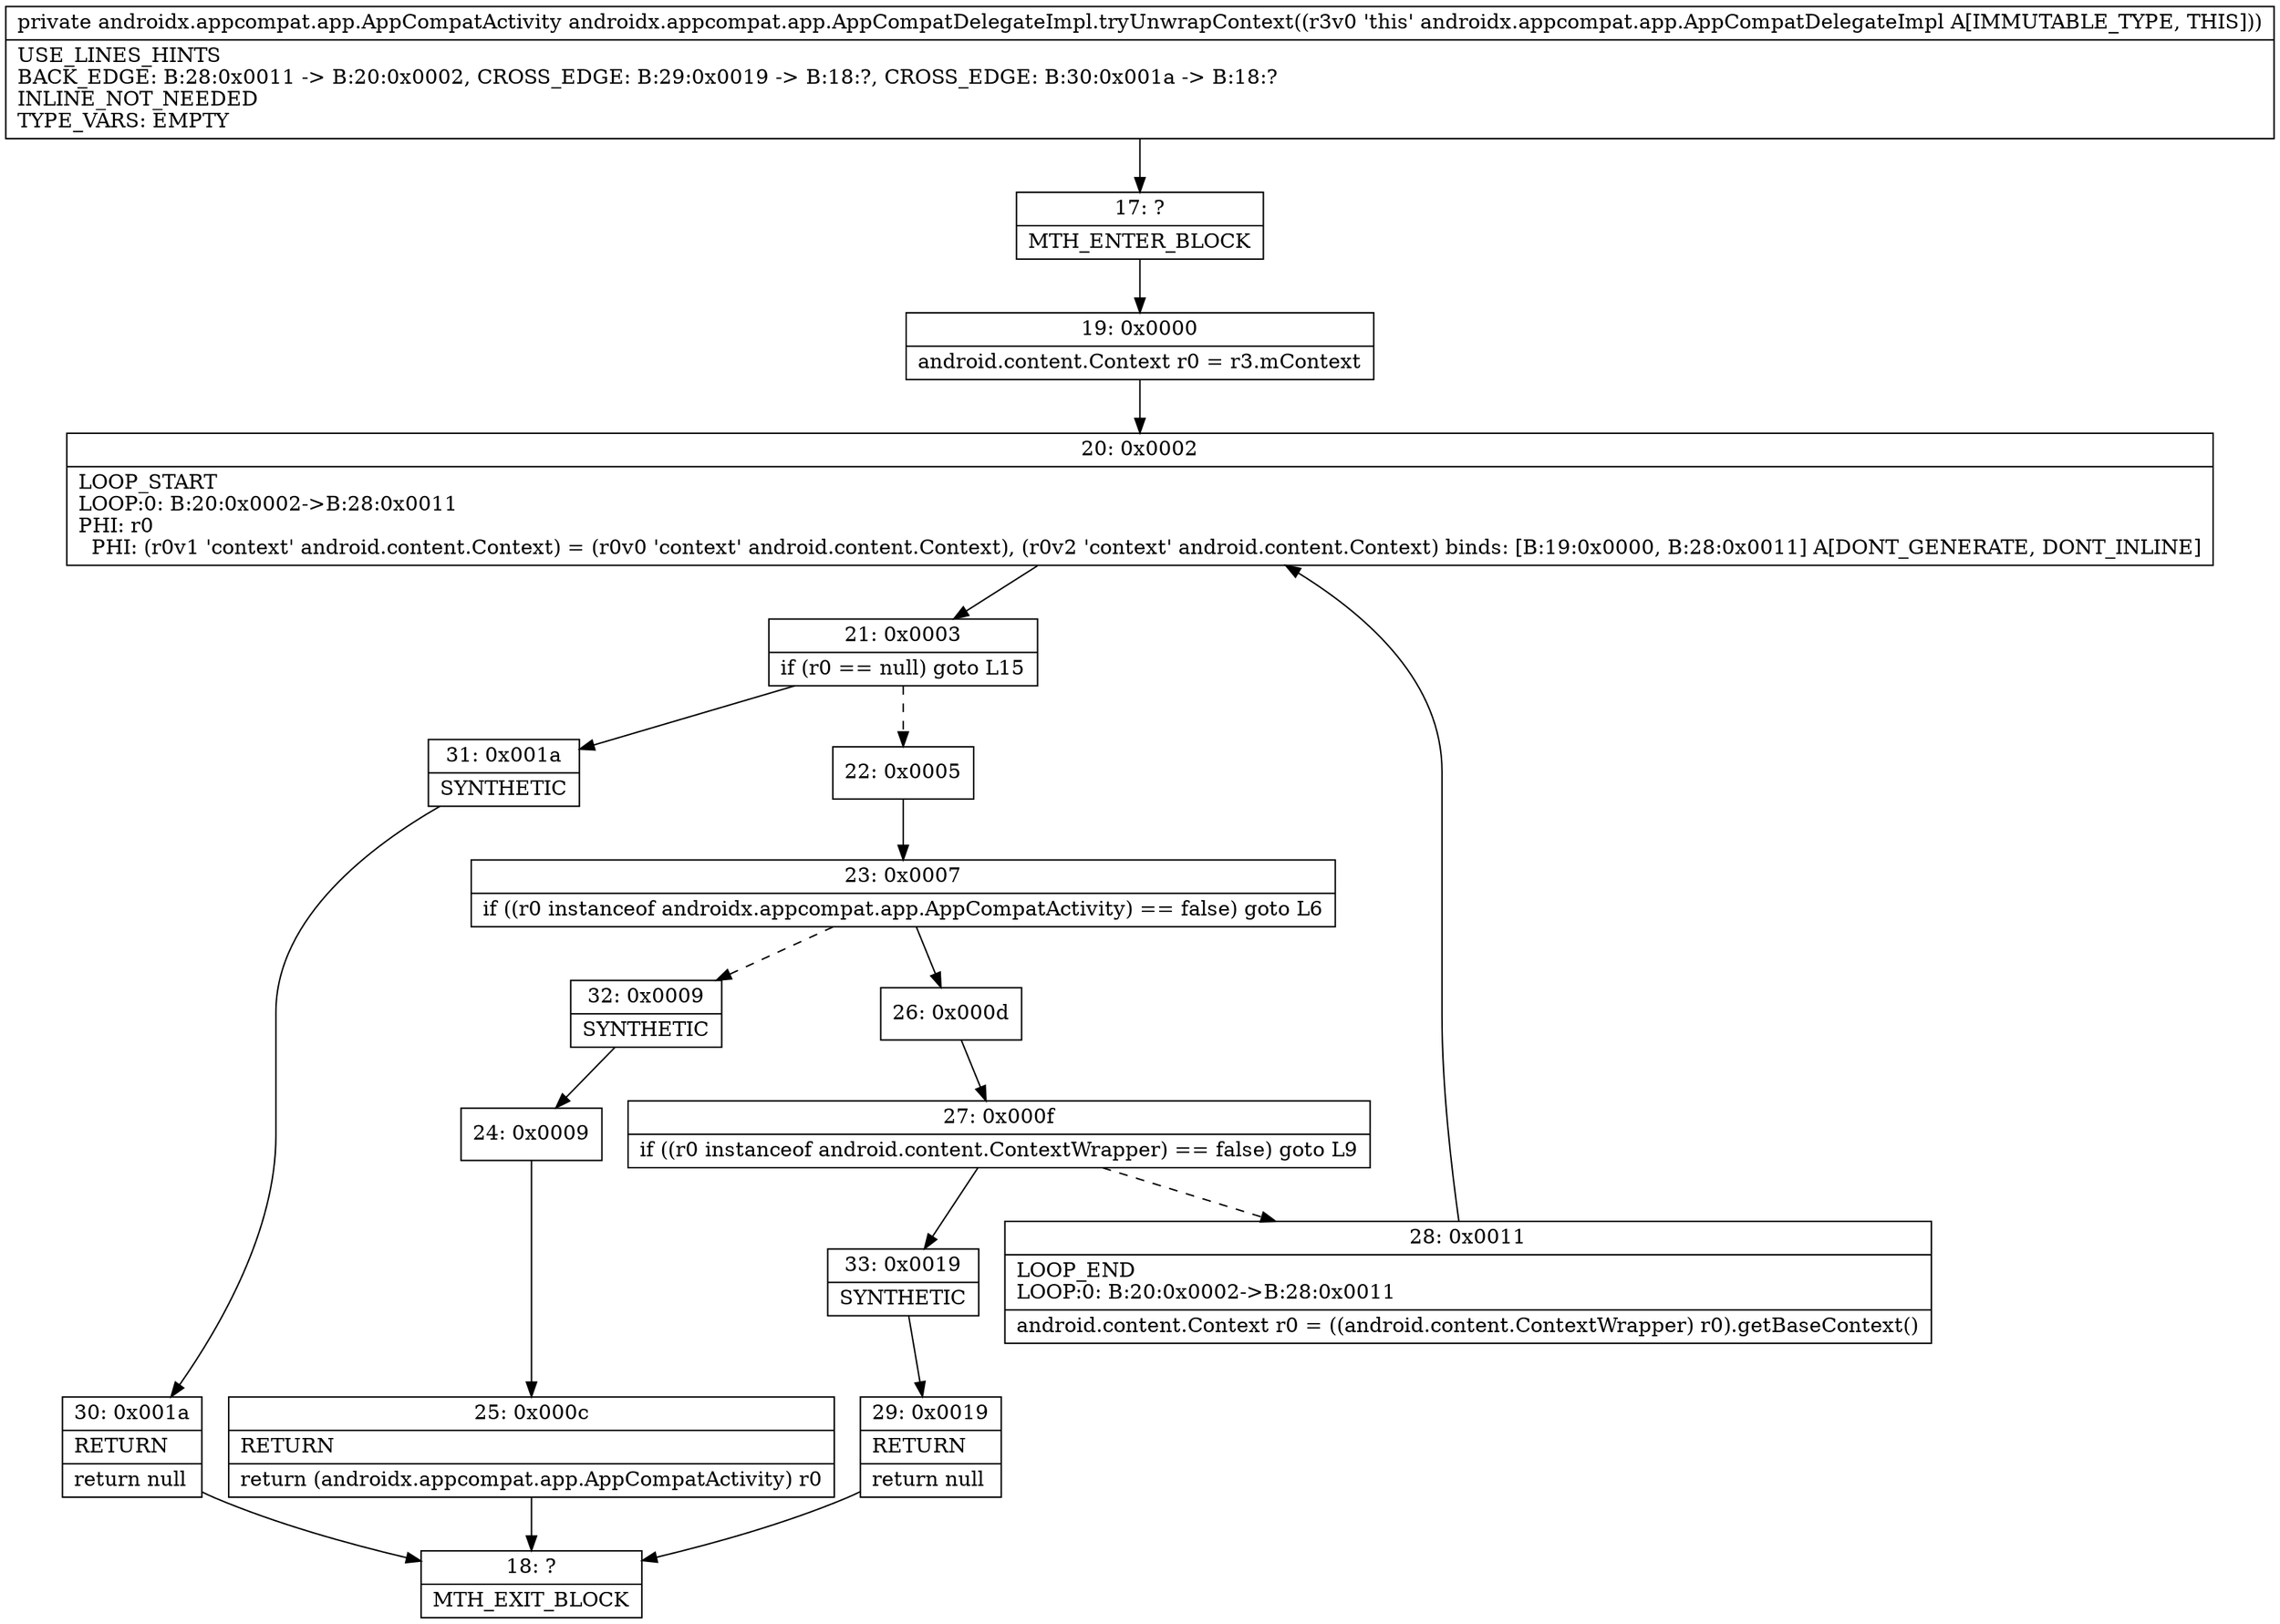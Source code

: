 digraph "CFG forandroidx.appcompat.app.AppCompatDelegateImpl.tryUnwrapContext()Landroidx\/appcompat\/app\/AppCompatActivity;" {
Node_17 [shape=record,label="{17\:\ ?|MTH_ENTER_BLOCK\l}"];
Node_19 [shape=record,label="{19\:\ 0x0000|android.content.Context r0 = r3.mContext\l}"];
Node_20 [shape=record,label="{20\:\ 0x0002|LOOP_START\lLOOP:0: B:20:0x0002\-\>B:28:0x0011\lPHI: r0 \l  PHI: (r0v1 'context' android.content.Context) = (r0v0 'context' android.content.Context), (r0v2 'context' android.content.Context) binds: [B:19:0x0000, B:28:0x0011] A[DONT_GENERATE, DONT_INLINE]\l}"];
Node_21 [shape=record,label="{21\:\ 0x0003|if (r0 == null) goto L15\l}"];
Node_22 [shape=record,label="{22\:\ 0x0005}"];
Node_23 [shape=record,label="{23\:\ 0x0007|if ((r0 instanceof androidx.appcompat.app.AppCompatActivity) == false) goto L6\l}"];
Node_26 [shape=record,label="{26\:\ 0x000d}"];
Node_27 [shape=record,label="{27\:\ 0x000f|if ((r0 instanceof android.content.ContextWrapper) == false) goto L9\l}"];
Node_28 [shape=record,label="{28\:\ 0x0011|LOOP_END\lLOOP:0: B:20:0x0002\-\>B:28:0x0011\l|android.content.Context r0 = ((android.content.ContextWrapper) r0).getBaseContext()\l}"];
Node_33 [shape=record,label="{33\:\ 0x0019|SYNTHETIC\l}"];
Node_29 [shape=record,label="{29\:\ 0x0019|RETURN\l|return null\l}"];
Node_18 [shape=record,label="{18\:\ ?|MTH_EXIT_BLOCK\l}"];
Node_32 [shape=record,label="{32\:\ 0x0009|SYNTHETIC\l}"];
Node_24 [shape=record,label="{24\:\ 0x0009}"];
Node_25 [shape=record,label="{25\:\ 0x000c|RETURN\l|return (androidx.appcompat.app.AppCompatActivity) r0\l}"];
Node_31 [shape=record,label="{31\:\ 0x001a|SYNTHETIC\l}"];
Node_30 [shape=record,label="{30\:\ 0x001a|RETURN\l|return null\l}"];
MethodNode[shape=record,label="{private androidx.appcompat.app.AppCompatActivity androidx.appcompat.app.AppCompatDelegateImpl.tryUnwrapContext((r3v0 'this' androidx.appcompat.app.AppCompatDelegateImpl A[IMMUTABLE_TYPE, THIS]))  | USE_LINES_HINTS\lBACK_EDGE: B:28:0x0011 \-\> B:20:0x0002, CROSS_EDGE: B:29:0x0019 \-\> B:18:?, CROSS_EDGE: B:30:0x001a \-\> B:18:?\lINLINE_NOT_NEEDED\lTYPE_VARS: EMPTY\l}"];
MethodNode -> Node_17;Node_17 -> Node_19;
Node_19 -> Node_20;
Node_20 -> Node_21;
Node_21 -> Node_22[style=dashed];
Node_21 -> Node_31;
Node_22 -> Node_23;
Node_23 -> Node_26;
Node_23 -> Node_32[style=dashed];
Node_26 -> Node_27;
Node_27 -> Node_28[style=dashed];
Node_27 -> Node_33;
Node_28 -> Node_20;
Node_33 -> Node_29;
Node_29 -> Node_18;
Node_32 -> Node_24;
Node_24 -> Node_25;
Node_25 -> Node_18;
Node_31 -> Node_30;
Node_30 -> Node_18;
}

